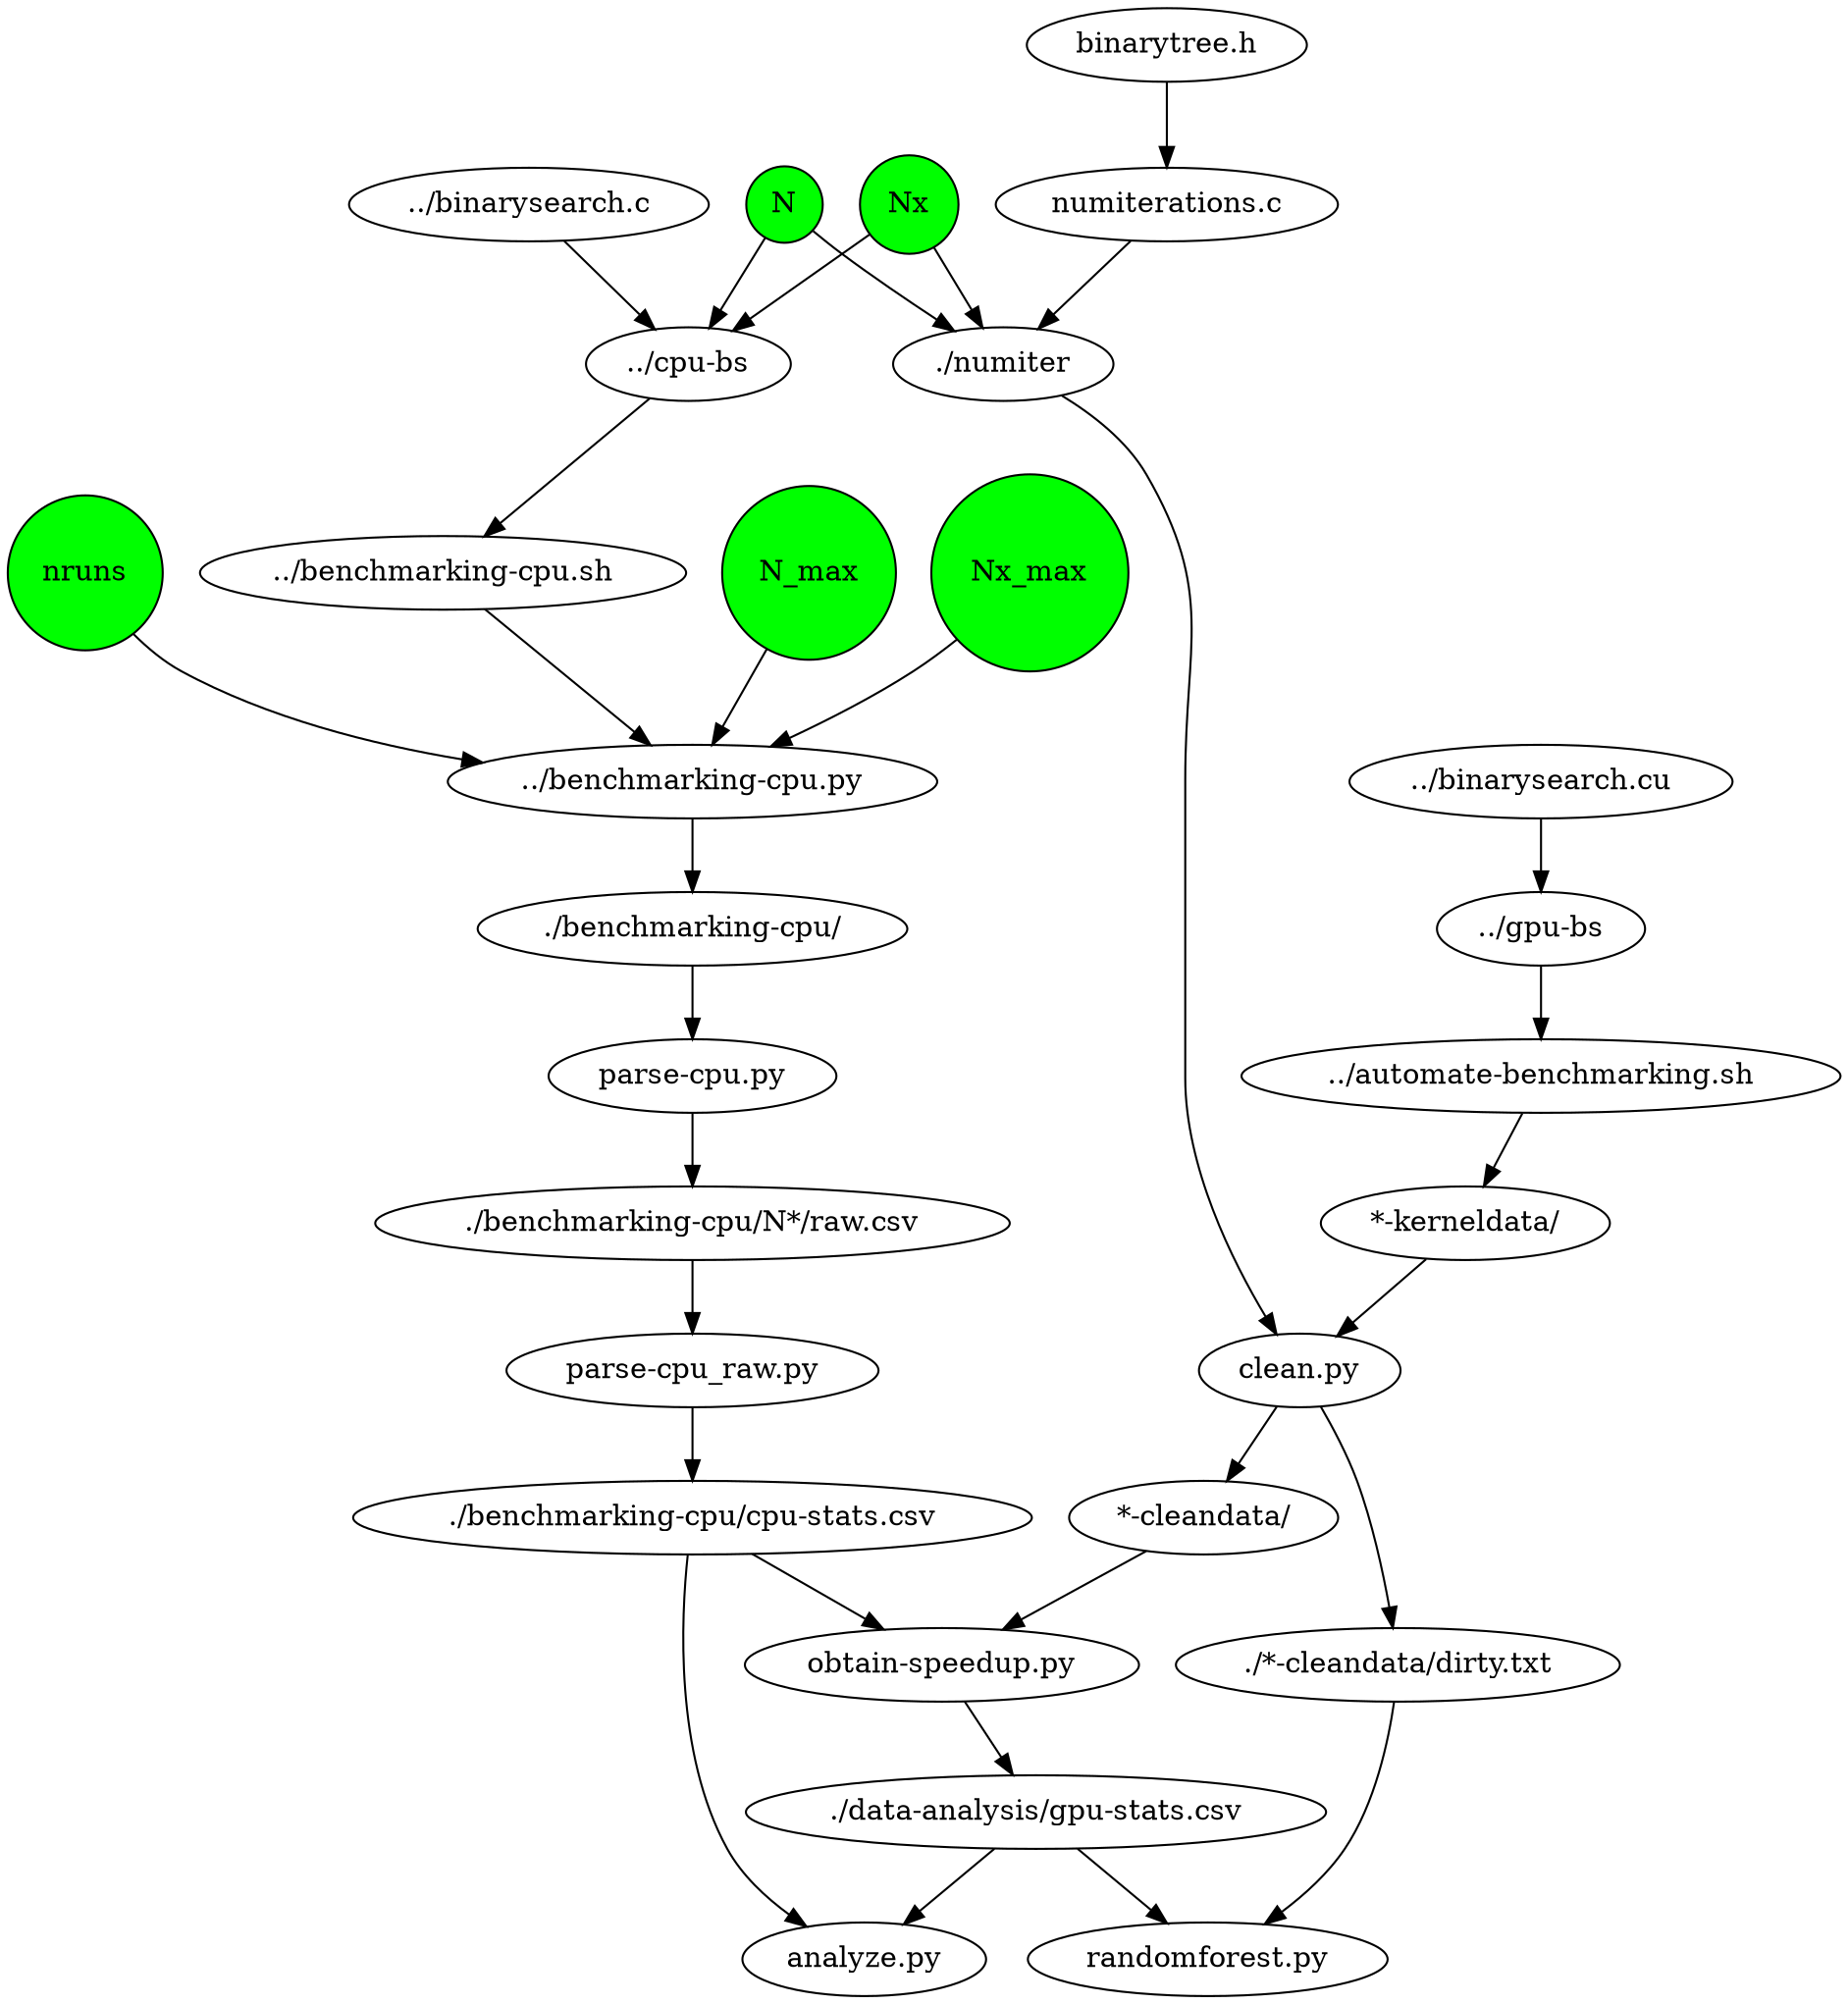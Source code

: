 digraph RandomForest {
    "*-kerneldata/" -> "clean.py";
    "../binarysearch.cu" -> "../gpu-bs";
    "../gpu-bs" -> "../automate-benchmarking.sh";
    "../automate-benchmarking.sh" -> "*-kerneldata/";
    "../binarysearch.c" -> "../cpu-bs";
    "../cpu-bs" -> "../benchmarking-cpu.sh";
    "../benchmarking-cpu.sh" -> "../benchmarking-cpu.py";
    "../benchmarking-cpu.py" -> "./benchmarking-cpu/";
    "./benchmarking-cpu/" -> "parse-cpu.py";
    "parse-cpu.py" -> "./benchmarking-cpu/N*/raw.csv";
    "./benchmarking-cpu/N*/raw.csv" -> "parse-cpu_raw.py";
    "parse-cpu_raw.py" -> "./benchmarking-cpu/cpu-stats.csv";
    "./benchmarking-cpu/cpu-stats.csv" -> "obtain-speedup.py";
    "binarytree.h" -> "numiterations.c";
    "numiterations.c" -> "./numiter";
    "N" -> "./numiter";
    "Nx" -> "./numiter";
    "N" -> "../cpu-bs";
    "Nx" -> "../cpu-bs";
    "N_max" -> "../benchmarking-cpu.py";
    "Nx_max" -> "../benchmarking-cpu.py";
    "nruns" -> "../benchmarking-cpu.py";
    "./numiter" -> "clean.py";
    "clean.py" -> "*-cleandata/";
    "*-cleandata/" -> "obtain-speedup.py";
    "obtain-speedup.py" -> "./data-analysis/gpu-stats.csv";
    "./data-analysis/gpu-stats.csv" -> "analyze.py";
    "./benchmarking-cpu/cpu-stats.csv" -> "analyze.py";
    "./data-analysis/gpu-stats.csv" -> "randomforest.py";
    "clean.py" -> "./*-cleandata/dirty.txt";
    "./*-cleandata/dirty.txt" -> "randomforest.py";
    // Color the inputs differently
    "N" [shape=circle, style=filled, fillcolor=green]
    "Nx" [shape=circle, style=filled, fillcolor=green]
    "N_max" [shape=circle, style=filled, fillcolor=green]
    "Nx_max" [shape=circle, style=filled, fillcolor=green]
    "nruns" [shape=circle, style=filled, fillcolor=green]
}
